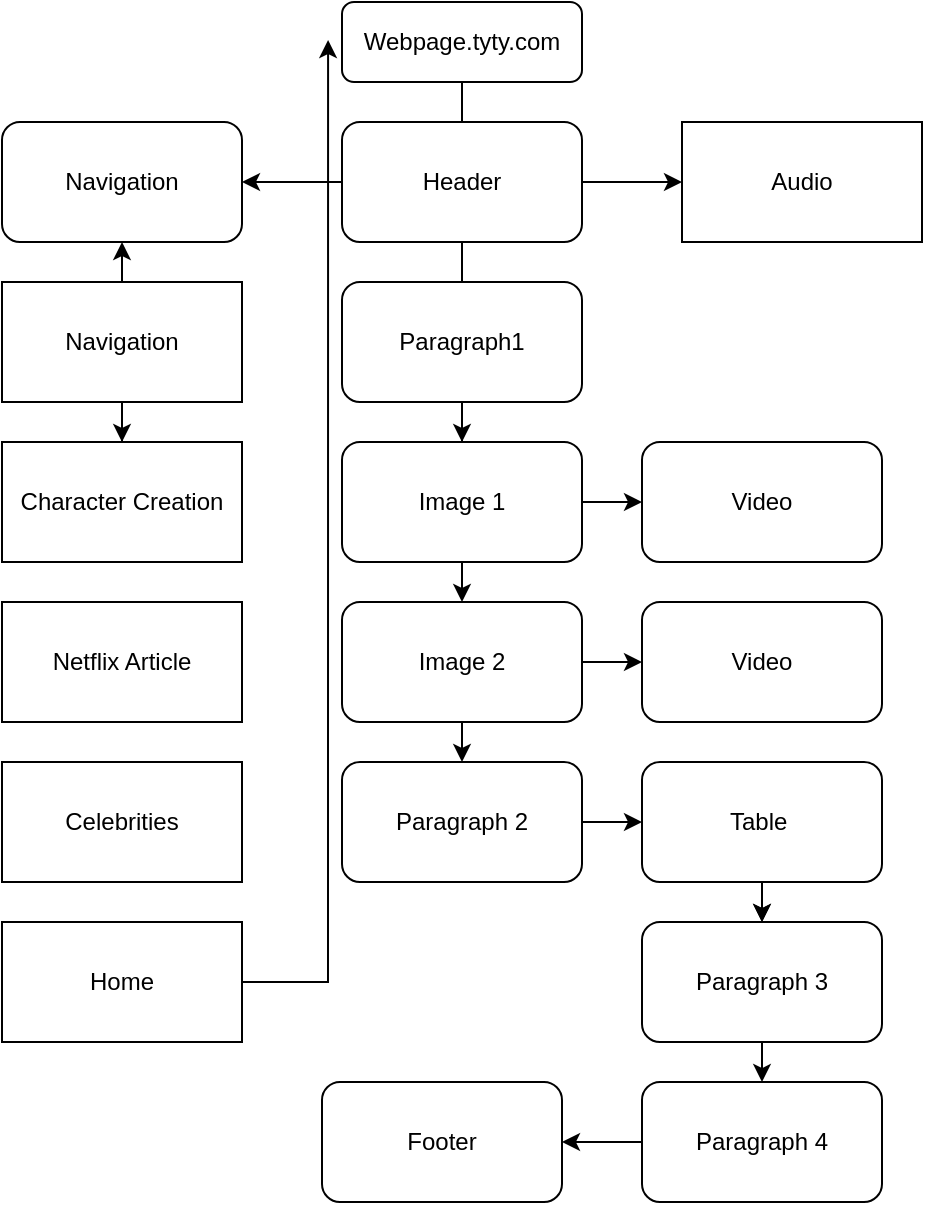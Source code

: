 <mxfile version="15.5.7" type="github">
  <diagram id="C5RBs43oDa-KdzZeNtuy" name="Page-1">
    <mxGraphModel dx="868" dy="482" grid="1" gridSize="10" guides="1" tooltips="1" connect="1" arrows="1" fold="1" page="1" pageScale="1" pageWidth="827" pageHeight="1169" math="0" shadow="0">
      <root>
        <mxCell id="WIyWlLk6GJQsqaUBKTNV-0" />
        <mxCell id="WIyWlLk6GJQsqaUBKTNV-1" parent="WIyWlLk6GJQsqaUBKTNV-0" />
        <mxCell id="WIyWlLk6GJQsqaUBKTNV-3" value="Webpage.tyty.com" style="rounded=1;whiteSpace=wrap;html=1;fontSize=12;glass=0;strokeWidth=1;shadow=0;" parent="WIyWlLk6GJQsqaUBKTNV-1" vertex="1">
          <mxGeometry x="330" y="20" width="120" height="40" as="geometry" />
        </mxCell>
        <mxCell id="SCmzIBsulS7Z_mzTHgpX-23" value="" style="edgeStyle=orthogonalEdgeStyle;rounded=0;orthogonalLoop=1;jettySize=auto;html=1;" parent="WIyWlLk6GJQsqaUBKTNV-1" source="SCmzIBsulS7Z_mzTHgpX-2" target="SCmzIBsulS7Z_mzTHgpX-22" edge="1">
          <mxGeometry relative="1" as="geometry" />
        </mxCell>
        <mxCell id="SCmzIBsulS7Z_mzTHgpX-2" value="Paragraph1" style="whiteSpace=wrap;html=1;rounded=1;shadow=0;strokeWidth=1;glass=0;" parent="WIyWlLk6GJQsqaUBKTNV-1" vertex="1">
          <mxGeometry x="330" y="160" width="120" height="60" as="geometry" />
        </mxCell>
        <mxCell id="SCmzIBsulS7Z_mzTHgpX-19" value="" style="edgeStyle=orthogonalEdgeStyle;rounded=0;orthogonalLoop=1;jettySize=auto;html=1;" parent="WIyWlLk6GJQsqaUBKTNV-1" source="SCmzIBsulS7Z_mzTHgpX-4" target="SCmzIBsulS7Z_mzTHgpX-18" edge="1">
          <mxGeometry relative="1" as="geometry" />
        </mxCell>
        <mxCell id="x1IL4fQbw9wLWjzibtvg-0" value="" style="edgeStyle=orthogonalEdgeStyle;rounded=0;orthogonalLoop=1;jettySize=auto;html=1;" edge="1" parent="WIyWlLk6GJQsqaUBKTNV-1" source="SCmzIBsulS7Z_mzTHgpX-4" target="SCmzIBsulS7Z_mzTHgpX-6">
          <mxGeometry relative="1" as="geometry" />
        </mxCell>
        <mxCell id="SCmzIBsulS7Z_mzTHgpX-4" value="Header" style="rounded=1;whiteSpace=wrap;html=1;" parent="WIyWlLk6GJQsqaUBKTNV-1" vertex="1">
          <mxGeometry x="330" y="80" width="120" height="60" as="geometry" />
        </mxCell>
        <mxCell id="SCmzIBsulS7Z_mzTHgpX-21" value="" style="edgeStyle=orthogonalEdgeStyle;rounded=0;orthogonalLoop=1;jettySize=auto;html=1;" parent="WIyWlLk6GJQsqaUBKTNV-1" source="SCmzIBsulS7Z_mzTHgpX-5" target="SCmzIBsulS7Z_mzTHgpX-20" edge="1">
          <mxGeometry relative="1" as="geometry" />
        </mxCell>
        <mxCell id="x1IL4fQbw9wLWjzibtvg-1" style="edgeStyle=orthogonalEdgeStyle;rounded=0;orthogonalLoop=1;jettySize=auto;html=1;exitX=0.5;exitY=0;exitDx=0;exitDy=0;entryX=0.5;entryY=1;entryDx=0;entryDy=0;" edge="1" parent="WIyWlLk6GJQsqaUBKTNV-1" source="SCmzIBsulS7Z_mzTHgpX-5" target="SCmzIBsulS7Z_mzTHgpX-18">
          <mxGeometry relative="1" as="geometry" />
        </mxCell>
        <mxCell id="SCmzIBsulS7Z_mzTHgpX-5" value="Navigation" style="rounded=0;whiteSpace=wrap;html=1;" parent="WIyWlLk6GJQsqaUBKTNV-1" vertex="1">
          <mxGeometry x="160" y="160" width="120" height="60" as="geometry" />
        </mxCell>
        <mxCell id="SCmzIBsulS7Z_mzTHgpX-6" value="Audio" style="rounded=0;whiteSpace=wrap;html=1;" parent="WIyWlLk6GJQsqaUBKTNV-1" vertex="1">
          <mxGeometry x="500" y="80" width="120" height="60" as="geometry" />
        </mxCell>
        <mxCell id="SCmzIBsulS7Z_mzTHgpX-13" value="" style="endArrow=none;html=1;rounded=0;exitX=0.5;exitY=0;exitDx=0;exitDy=0;" parent="WIyWlLk6GJQsqaUBKTNV-1" source="SCmzIBsulS7Z_mzTHgpX-4" edge="1">
          <mxGeometry width="50" height="50" relative="1" as="geometry">
            <mxPoint x="390" y="130" as="sourcePoint" />
            <mxPoint x="390" y="80" as="targetPoint" />
          </mxGeometry>
        </mxCell>
        <mxCell id="SCmzIBsulS7Z_mzTHgpX-14" value="" style="endArrow=none;html=1;rounded=0;exitX=0.5;exitY=0;exitDx=0;exitDy=0;entryX=0.5;entryY=1;entryDx=0;entryDy=0;" parent="WIyWlLk6GJQsqaUBKTNV-1" source="SCmzIBsulS7Z_mzTHgpX-2" edge="1" target="SCmzIBsulS7Z_mzTHgpX-4">
          <mxGeometry width="50" height="50" relative="1" as="geometry">
            <mxPoint x="390" y="130" as="sourcePoint" />
            <mxPoint x="640" y="80" as="targetPoint" />
          </mxGeometry>
        </mxCell>
        <mxCell id="SCmzIBsulS7Z_mzTHgpX-17" value="" style="endArrow=none;html=1;rounded=0;entryX=0.5;entryY=1;entryDx=0;entryDy=0;" parent="WIyWlLk6GJQsqaUBKTNV-1" target="WIyWlLk6GJQsqaUBKTNV-3" edge="1">
          <mxGeometry width="50" height="50" relative="1" as="geometry">
            <mxPoint x="390" y="80" as="sourcePoint" />
            <mxPoint x="440" y="80" as="targetPoint" />
          </mxGeometry>
        </mxCell>
        <mxCell id="SCmzIBsulS7Z_mzTHgpX-18" value="Navigation" style="whiteSpace=wrap;html=1;rounded=1;" parent="WIyWlLk6GJQsqaUBKTNV-1" vertex="1">
          <mxGeometry x="160" y="80" width="120" height="60" as="geometry" />
        </mxCell>
        <mxCell id="SCmzIBsulS7Z_mzTHgpX-20" value="Character Creation" style="whiteSpace=wrap;html=1;rounded=0;" parent="WIyWlLk6GJQsqaUBKTNV-1" vertex="1">
          <mxGeometry x="160" y="240" width="120" height="60" as="geometry" />
        </mxCell>
        <mxCell id="x1IL4fQbw9wLWjzibtvg-6" style="edgeStyle=orthogonalEdgeStyle;rounded=0;orthogonalLoop=1;jettySize=auto;html=1;exitX=1;exitY=0.5;exitDx=0;exitDy=0;entryX=0;entryY=0.5;entryDx=0;entryDy=0;" edge="1" parent="WIyWlLk6GJQsqaUBKTNV-1" source="SCmzIBsulS7Z_mzTHgpX-22" target="x1IL4fQbw9wLWjzibtvg-4">
          <mxGeometry relative="1" as="geometry" />
        </mxCell>
        <mxCell id="x1IL4fQbw9wLWjzibtvg-17" style="edgeStyle=orthogonalEdgeStyle;rounded=0;orthogonalLoop=1;jettySize=auto;html=1;exitX=0.5;exitY=1;exitDx=0;exitDy=0;entryX=0.5;entryY=0;entryDx=0;entryDy=0;" edge="1" parent="WIyWlLk6GJQsqaUBKTNV-1" source="SCmzIBsulS7Z_mzTHgpX-22" target="x1IL4fQbw9wLWjzibtvg-2">
          <mxGeometry relative="1" as="geometry" />
        </mxCell>
        <mxCell id="SCmzIBsulS7Z_mzTHgpX-22" value="Image 1" style="whiteSpace=wrap;html=1;rounded=1;shadow=0;strokeWidth=1;glass=0;" parent="WIyWlLk6GJQsqaUBKTNV-1" vertex="1">
          <mxGeometry x="330" y="240" width="120" height="60" as="geometry" />
        </mxCell>
        <mxCell id="x1IL4fQbw9wLWjzibtvg-11" style="edgeStyle=orthogonalEdgeStyle;rounded=0;orthogonalLoop=1;jettySize=auto;html=1;exitX=1;exitY=0.5;exitDx=0;exitDy=0;entryX=0;entryY=0.5;entryDx=0;entryDy=0;" edge="1" parent="WIyWlLk6GJQsqaUBKTNV-1" source="x1IL4fQbw9wLWjzibtvg-2" target="x1IL4fQbw9wLWjzibtvg-5">
          <mxGeometry relative="1" as="geometry" />
        </mxCell>
        <mxCell id="x1IL4fQbw9wLWjzibtvg-18" style="edgeStyle=orthogonalEdgeStyle;rounded=0;orthogonalLoop=1;jettySize=auto;html=1;exitX=0.5;exitY=1;exitDx=0;exitDy=0;entryX=0.5;entryY=0;entryDx=0;entryDy=0;" edge="1" parent="WIyWlLk6GJQsqaUBKTNV-1" source="x1IL4fQbw9wLWjzibtvg-2" target="x1IL4fQbw9wLWjzibtvg-3">
          <mxGeometry relative="1" as="geometry" />
        </mxCell>
        <mxCell id="x1IL4fQbw9wLWjzibtvg-2" value="Image 2" style="whiteSpace=wrap;html=1;rounded=1;shadow=0;strokeWidth=1;glass=0;" vertex="1" parent="WIyWlLk6GJQsqaUBKTNV-1">
          <mxGeometry x="330" y="320" width="120" height="60" as="geometry" />
        </mxCell>
        <mxCell id="x1IL4fQbw9wLWjzibtvg-14" style="edgeStyle=orthogonalEdgeStyle;rounded=0;orthogonalLoop=1;jettySize=auto;html=1;exitX=1;exitY=0.5;exitDx=0;exitDy=0;entryX=0;entryY=0.5;entryDx=0;entryDy=0;" edge="1" parent="WIyWlLk6GJQsqaUBKTNV-1" source="x1IL4fQbw9wLWjzibtvg-3" target="x1IL4fQbw9wLWjzibtvg-12">
          <mxGeometry relative="1" as="geometry" />
        </mxCell>
        <mxCell id="x1IL4fQbw9wLWjzibtvg-3" value="Paragraph 2" style="whiteSpace=wrap;html=1;rounded=1;shadow=0;strokeWidth=1;glass=0;" vertex="1" parent="WIyWlLk6GJQsqaUBKTNV-1">
          <mxGeometry x="330" y="400" width="120" height="60" as="geometry" />
        </mxCell>
        <mxCell id="x1IL4fQbw9wLWjzibtvg-4" value="Video" style="whiteSpace=wrap;html=1;rounded=1;shadow=0;strokeWidth=1;glass=0;" vertex="1" parent="WIyWlLk6GJQsqaUBKTNV-1">
          <mxGeometry x="480" y="240" width="120" height="60" as="geometry" />
        </mxCell>
        <mxCell id="x1IL4fQbw9wLWjzibtvg-5" value="Video" style="whiteSpace=wrap;html=1;rounded=1;shadow=0;strokeWidth=1;glass=0;" vertex="1" parent="WIyWlLk6GJQsqaUBKTNV-1">
          <mxGeometry x="480" y="320" width="120" height="60" as="geometry" />
        </mxCell>
        <mxCell id="x1IL4fQbw9wLWjzibtvg-7" value="Netflix Article" style="whiteSpace=wrap;html=1;rounded=0;" vertex="1" parent="WIyWlLk6GJQsqaUBKTNV-1">
          <mxGeometry x="160" y="320" width="120" height="60" as="geometry" />
        </mxCell>
        <mxCell id="x1IL4fQbw9wLWjzibtvg-8" value="Celebrities" style="whiteSpace=wrap;html=1;rounded=0;" vertex="1" parent="WIyWlLk6GJQsqaUBKTNV-1">
          <mxGeometry x="160" y="400" width="120" height="60" as="geometry" />
        </mxCell>
        <mxCell id="x1IL4fQbw9wLWjzibtvg-10" style="edgeStyle=orthogonalEdgeStyle;rounded=0;orthogonalLoop=1;jettySize=auto;html=1;entryX=-0.058;entryY=0.475;entryDx=0;entryDy=0;entryPerimeter=0;" edge="1" parent="WIyWlLk6GJQsqaUBKTNV-1" source="x1IL4fQbw9wLWjzibtvg-9" target="WIyWlLk6GJQsqaUBKTNV-3">
          <mxGeometry relative="1" as="geometry" />
        </mxCell>
        <mxCell id="x1IL4fQbw9wLWjzibtvg-9" value="Home" style="whiteSpace=wrap;html=1;rounded=0;" vertex="1" parent="WIyWlLk6GJQsqaUBKTNV-1">
          <mxGeometry x="160" y="480" width="120" height="60" as="geometry" />
        </mxCell>
        <mxCell id="x1IL4fQbw9wLWjzibtvg-19" style="edgeStyle=orthogonalEdgeStyle;rounded=0;orthogonalLoop=1;jettySize=auto;html=1;exitX=0.5;exitY=1;exitDx=0;exitDy=0;entryX=0.5;entryY=0;entryDx=0;entryDy=0;" edge="1" parent="WIyWlLk6GJQsqaUBKTNV-1" source="x1IL4fQbw9wLWjzibtvg-12">
          <mxGeometry relative="1" as="geometry">
            <mxPoint x="540" y="480" as="targetPoint" />
          </mxGeometry>
        </mxCell>
        <mxCell id="x1IL4fQbw9wLWjzibtvg-21" style="edgeStyle=orthogonalEdgeStyle;rounded=0;orthogonalLoop=1;jettySize=auto;html=1;exitX=0.5;exitY=1;exitDx=0;exitDy=0;entryX=0.5;entryY=0;entryDx=0;entryDy=0;" edge="1" parent="WIyWlLk6GJQsqaUBKTNV-1" source="x1IL4fQbw9wLWjzibtvg-12" target="x1IL4fQbw9wLWjzibtvg-20">
          <mxGeometry relative="1" as="geometry" />
        </mxCell>
        <mxCell id="x1IL4fQbw9wLWjzibtvg-12" value="Table&amp;nbsp;" style="rounded=1;whiteSpace=wrap;html=1;" vertex="1" parent="WIyWlLk6GJQsqaUBKTNV-1">
          <mxGeometry x="480" y="400" width="120" height="60" as="geometry" />
        </mxCell>
        <mxCell id="x1IL4fQbw9wLWjzibtvg-23" style="edgeStyle=orthogonalEdgeStyle;rounded=0;orthogonalLoop=1;jettySize=auto;html=1;exitX=0.5;exitY=1;exitDx=0;exitDy=0;entryX=0.5;entryY=0;entryDx=0;entryDy=0;" edge="1" parent="WIyWlLk6GJQsqaUBKTNV-1" source="x1IL4fQbw9wLWjzibtvg-20" target="x1IL4fQbw9wLWjzibtvg-22">
          <mxGeometry relative="1" as="geometry" />
        </mxCell>
        <mxCell id="x1IL4fQbw9wLWjzibtvg-20" value="Paragraph 3" style="whiteSpace=wrap;html=1;rounded=1;shadow=0;strokeWidth=1;glass=0;" vertex="1" parent="WIyWlLk6GJQsqaUBKTNV-1">
          <mxGeometry x="480" y="480" width="120" height="60" as="geometry" />
        </mxCell>
        <mxCell id="x1IL4fQbw9wLWjzibtvg-25" style="edgeStyle=orthogonalEdgeStyle;rounded=0;orthogonalLoop=1;jettySize=auto;html=1;exitX=0;exitY=0.5;exitDx=0;exitDy=0;entryX=1;entryY=0.5;entryDx=0;entryDy=0;" edge="1" parent="WIyWlLk6GJQsqaUBKTNV-1" source="x1IL4fQbw9wLWjzibtvg-22" target="x1IL4fQbw9wLWjzibtvg-24">
          <mxGeometry relative="1" as="geometry" />
        </mxCell>
        <mxCell id="x1IL4fQbw9wLWjzibtvg-22" value="Paragraph 4" style="whiteSpace=wrap;html=1;rounded=1;shadow=0;strokeWidth=1;glass=0;" vertex="1" parent="WIyWlLk6GJQsqaUBKTNV-1">
          <mxGeometry x="480" y="560" width="120" height="60" as="geometry" />
        </mxCell>
        <mxCell id="x1IL4fQbw9wLWjzibtvg-24" value="Footer" style="whiteSpace=wrap;html=1;rounded=1;shadow=0;strokeWidth=1;glass=0;" vertex="1" parent="WIyWlLk6GJQsqaUBKTNV-1">
          <mxGeometry x="320" y="560" width="120" height="60" as="geometry" />
        </mxCell>
      </root>
    </mxGraphModel>
  </diagram>
</mxfile>
